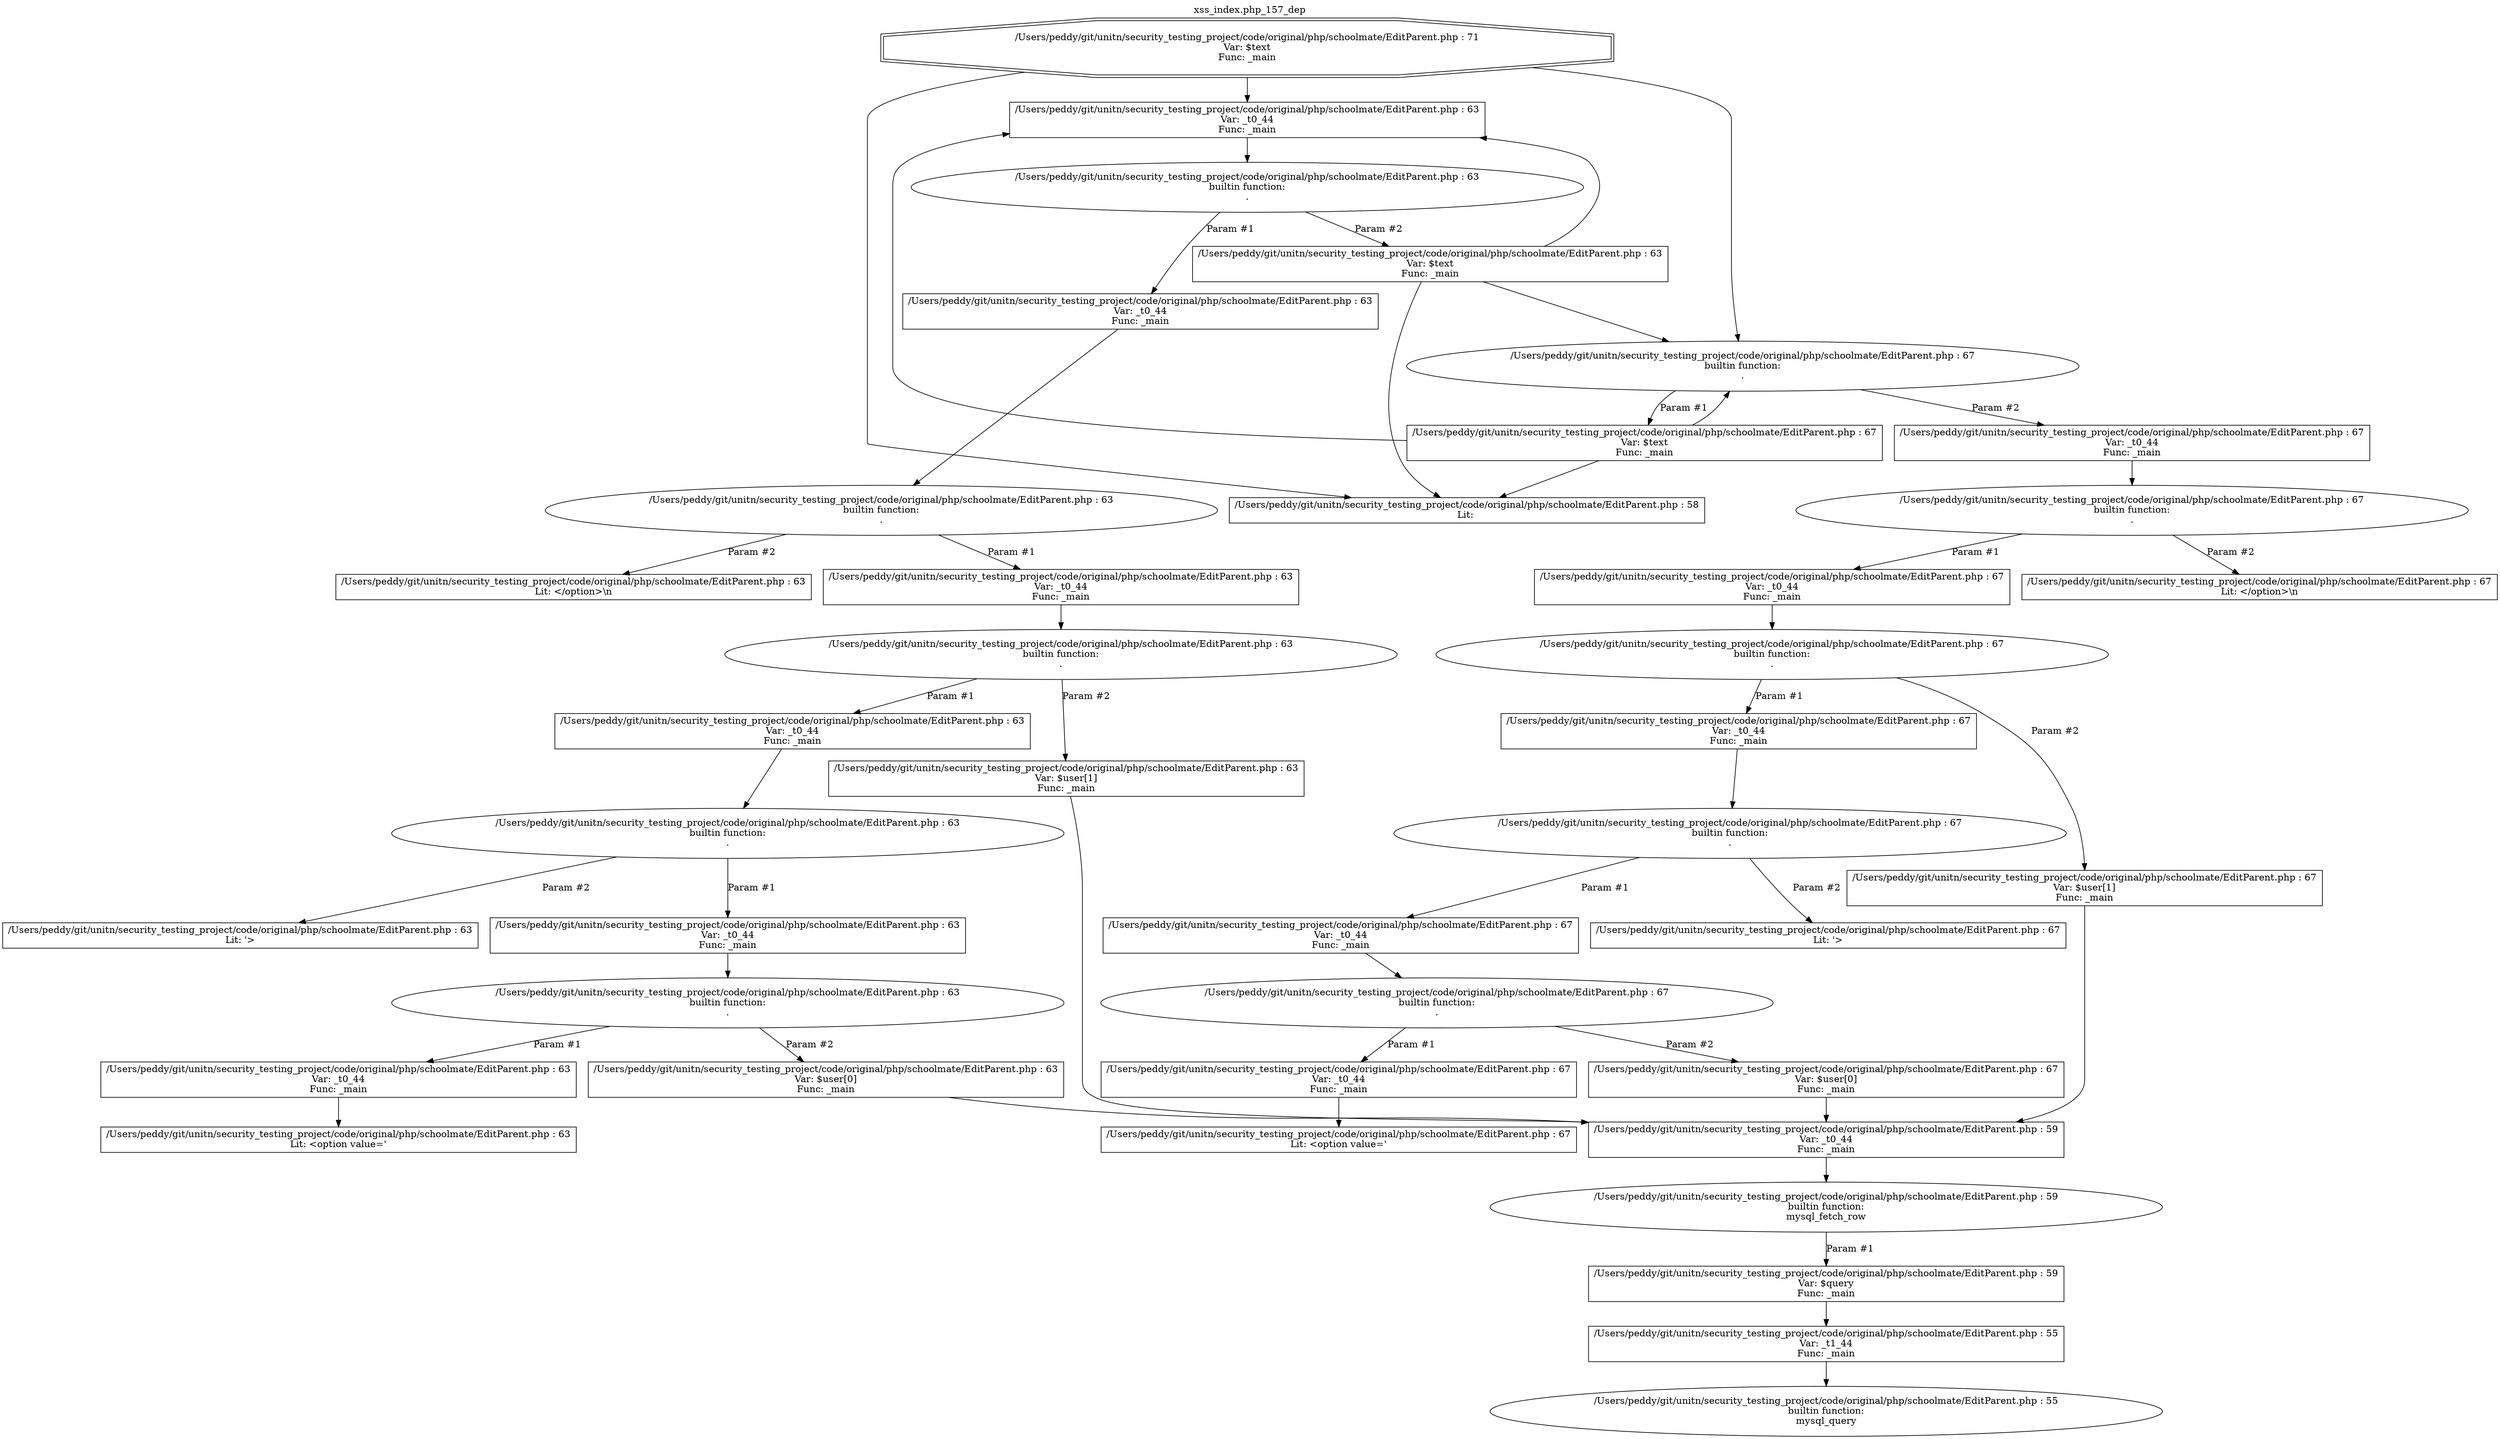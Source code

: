 digraph cfg {
  label="xss_index.php_157_dep";
  labelloc=t;
  n1 [shape=doubleoctagon, label="/Users/peddy/git/unitn/security_testing_project/code/original/php/schoolmate/EditParent.php : 71\nVar: $text\nFunc: _main\n"];
  n2 [shape=box, label="/Users/peddy/git/unitn/security_testing_project/code/original/php/schoolmate/EditParent.php : 63\nVar: _t0_44\nFunc: _main\n"];
  n3 [shape=ellipse, label="/Users/peddy/git/unitn/security_testing_project/code/original/php/schoolmate/EditParent.php : 63\nbuiltin function:\n.\n"];
  n4 [shape=box, label="/Users/peddy/git/unitn/security_testing_project/code/original/php/schoolmate/EditParent.php : 63\nVar: _t0_44\nFunc: _main\n"];
  n5 [shape=ellipse, label="/Users/peddy/git/unitn/security_testing_project/code/original/php/schoolmate/EditParent.php : 63\nbuiltin function:\n.\n"];
  n6 [shape=box, label="/Users/peddy/git/unitn/security_testing_project/code/original/php/schoolmate/EditParent.php : 63\nVar: _t0_44\nFunc: _main\n"];
  n7 [shape=ellipse, label="/Users/peddy/git/unitn/security_testing_project/code/original/php/schoolmate/EditParent.php : 63\nbuiltin function:\n.\n"];
  n8 [shape=box, label="/Users/peddy/git/unitn/security_testing_project/code/original/php/schoolmate/EditParent.php : 63\nVar: _t0_44\nFunc: _main\n"];
  n9 [shape=ellipse, label="/Users/peddy/git/unitn/security_testing_project/code/original/php/schoolmate/EditParent.php : 63\nbuiltin function:\n.\n"];
  n10 [shape=box, label="/Users/peddy/git/unitn/security_testing_project/code/original/php/schoolmate/EditParent.php : 63\nVar: _t0_44\nFunc: _main\n"];
  n11 [shape=ellipse, label="/Users/peddy/git/unitn/security_testing_project/code/original/php/schoolmate/EditParent.php : 63\nbuiltin function:\n.\n"];
  n12 [shape=box, label="/Users/peddy/git/unitn/security_testing_project/code/original/php/schoolmate/EditParent.php : 63\nVar: _t0_44\nFunc: _main\n"];
  n13 [shape=box, label="/Users/peddy/git/unitn/security_testing_project/code/original/php/schoolmate/EditParent.php : 63\nLit: <option value='\n"];
  n14 [shape=box, label="/Users/peddy/git/unitn/security_testing_project/code/original/php/schoolmate/EditParent.php : 63\nVar: $user[0]\nFunc: _main\n"];
  n15 [shape=box, label="/Users/peddy/git/unitn/security_testing_project/code/original/php/schoolmate/EditParent.php : 59\nVar: _t0_44\nFunc: _main\n"];
  n16 [shape=ellipse, label="/Users/peddy/git/unitn/security_testing_project/code/original/php/schoolmate/EditParent.php : 59\nbuiltin function:\nmysql_fetch_row\n"];
  n17 [shape=box, label="/Users/peddy/git/unitn/security_testing_project/code/original/php/schoolmate/EditParent.php : 59\nVar: $query\nFunc: _main\n"];
  n18 [shape=box, label="/Users/peddy/git/unitn/security_testing_project/code/original/php/schoolmate/EditParent.php : 55\nVar: _t1_44\nFunc: _main\n"];
  n19 [shape=ellipse, label="/Users/peddy/git/unitn/security_testing_project/code/original/php/schoolmate/EditParent.php : 55\nbuiltin function:\nmysql_query\n"];
  n20 [shape=box, label="/Users/peddy/git/unitn/security_testing_project/code/original/php/schoolmate/EditParent.php : 63\nLit: '>\n"];
  n21 [shape=box, label="/Users/peddy/git/unitn/security_testing_project/code/original/php/schoolmate/EditParent.php : 63\nVar: $user[1]\nFunc: _main\n"];
  n22 [shape=box, label="/Users/peddy/git/unitn/security_testing_project/code/original/php/schoolmate/EditParent.php : 63\nLit: </option>\\n\n"];
  n23 [shape=box, label="/Users/peddy/git/unitn/security_testing_project/code/original/php/schoolmate/EditParent.php : 63\nVar: $text\nFunc: _main\n"];
  n24 [shape=box, label="/Users/peddy/git/unitn/security_testing_project/code/original/php/schoolmate/EditParent.php : 58\nLit: \n"];
  n25 [shape=ellipse, label="/Users/peddy/git/unitn/security_testing_project/code/original/php/schoolmate/EditParent.php : 67\nbuiltin function:\n.\n"];
  n26 [shape=box, label="/Users/peddy/git/unitn/security_testing_project/code/original/php/schoolmate/EditParent.php : 67\nVar: $text\nFunc: _main\n"];
  n27 [shape=box, label="/Users/peddy/git/unitn/security_testing_project/code/original/php/schoolmate/EditParent.php : 67\nVar: _t0_44\nFunc: _main\n"];
  n28 [shape=ellipse, label="/Users/peddy/git/unitn/security_testing_project/code/original/php/schoolmate/EditParent.php : 67\nbuiltin function:\n.\n"];
  n29 [shape=box, label="/Users/peddy/git/unitn/security_testing_project/code/original/php/schoolmate/EditParent.php : 67\nVar: _t0_44\nFunc: _main\n"];
  n30 [shape=ellipse, label="/Users/peddy/git/unitn/security_testing_project/code/original/php/schoolmate/EditParent.php : 67\nbuiltin function:\n.\n"];
  n31 [shape=box, label="/Users/peddy/git/unitn/security_testing_project/code/original/php/schoolmate/EditParent.php : 67\nVar: _t0_44\nFunc: _main\n"];
  n32 [shape=ellipse, label="/Users/peddy/git/unitn/security_testing_project/code/original/php/schoolmate/EditParent.php : 67\nbuiltin function:\n.\n"];
  n33 [shape=box, label="/Users/peddy/git/unitn/security_testing_project/code/original/php/schoolmate/EditParent.php : 67\nVar: _t0_44\nFunc: _main\n"];
  n34 [shape=ellipse, label="/Users/peddy/git/unitn/security_testing_project/code/original/php/schoolmate/EditParent.php : 67\nbuiltin function:\n.\n"];
  n35 [shape=box, label="/Users/peddy/git/unitn/security_testing_project/code/original/php/schoolmate/EditParent.php : 67\nVar: _t0_44\nFunc: _main\n"];
  n36 [shape=box, label="/Users/peddy/git/unitn/security_testing_project/code/original/php/schoolmate/EditParent.php : 67\nLit: <option value='\n"];
  n37 [shape=box, label="/Users/peddy/git/unitn/security_testing_project/code/original/php/schoolmate/EditParent.php : 67\nVar: $user[0]\nFunc: _main\n"];
  n38 [shape=box, label="/Users/peddy/git/unitn/security_testing_project/code/original/php/schoolmate/EditParent.php : 67\nLit: '>\n"];
  n39 [shape=box, label="/Users/peddy/git/unitn/security_testing_project/code/original/php/schoolmate/EditParent.php : 67\nVar: $user[1]\nFunc: _main\n"];
  n40 [shape=box, label="/Users/peddy/git/unitn/security_testing_project/code/original/php/schoolmate/EditParent.php : 67\nLit: </option>\\n\n"];
  n2 -> n3;
  n4 -> n5;
  n6 -> n7;
  n8 -> n9;
  n10 -> n11;
  n12 -> n13;
  n11 -> n12[label="Param #1"];
  n11 -> n14[label="Param #2"];
  n15 -> n16;
  n18 -> n19;
  n17 -> n18;
  n16 -> n17[label="Param #1"];
  n14 -> n15;
  n9 -> n10[label="Param #1"];
  n9 -> n20[label="Param #2"];
  n7 -> n8[label="Param #1"];
  n7 -> n21[label="Param #2"];
  n21 -> n15;
  n5 -> n6[label="Param #1"];
  n5 -> n22[label="Param #2"];
  n3 -> n4[label="Param #1"];
  n3 -> n23[label="Param #2"];
  n23 -> n2;
  n23 -> n24;
  n23 -> n25;
  n26 -> n2;
  n26 -> n24;
  n26 -> n25;
  n25 -> n26[label="Param #1"];
  n25 -> n27[label="Param #2"];
  n27 -> n28;
  n29 -> n30;
  n31 -> n32;
  n33 -> n34;
  n35 -> n36;
  n34 -> n35[label="Param #1"];
  n34 -> n37[label="Param #2"];
  n37 -> n15;
  n32 -> n33[label="Param #1"];
  n32 -> n38[label="Param #2"];
  n30 -> n31[label="Param #1"];
  n30 -> n39[label="Param #2"];
  n39 -> n15;
  n28 -> n29[label="Param #1"];
  n28 -> n40[label="Param #2"];
  n1 -> n2;
  n1 -> n24;
  n1 -> n25;
}
